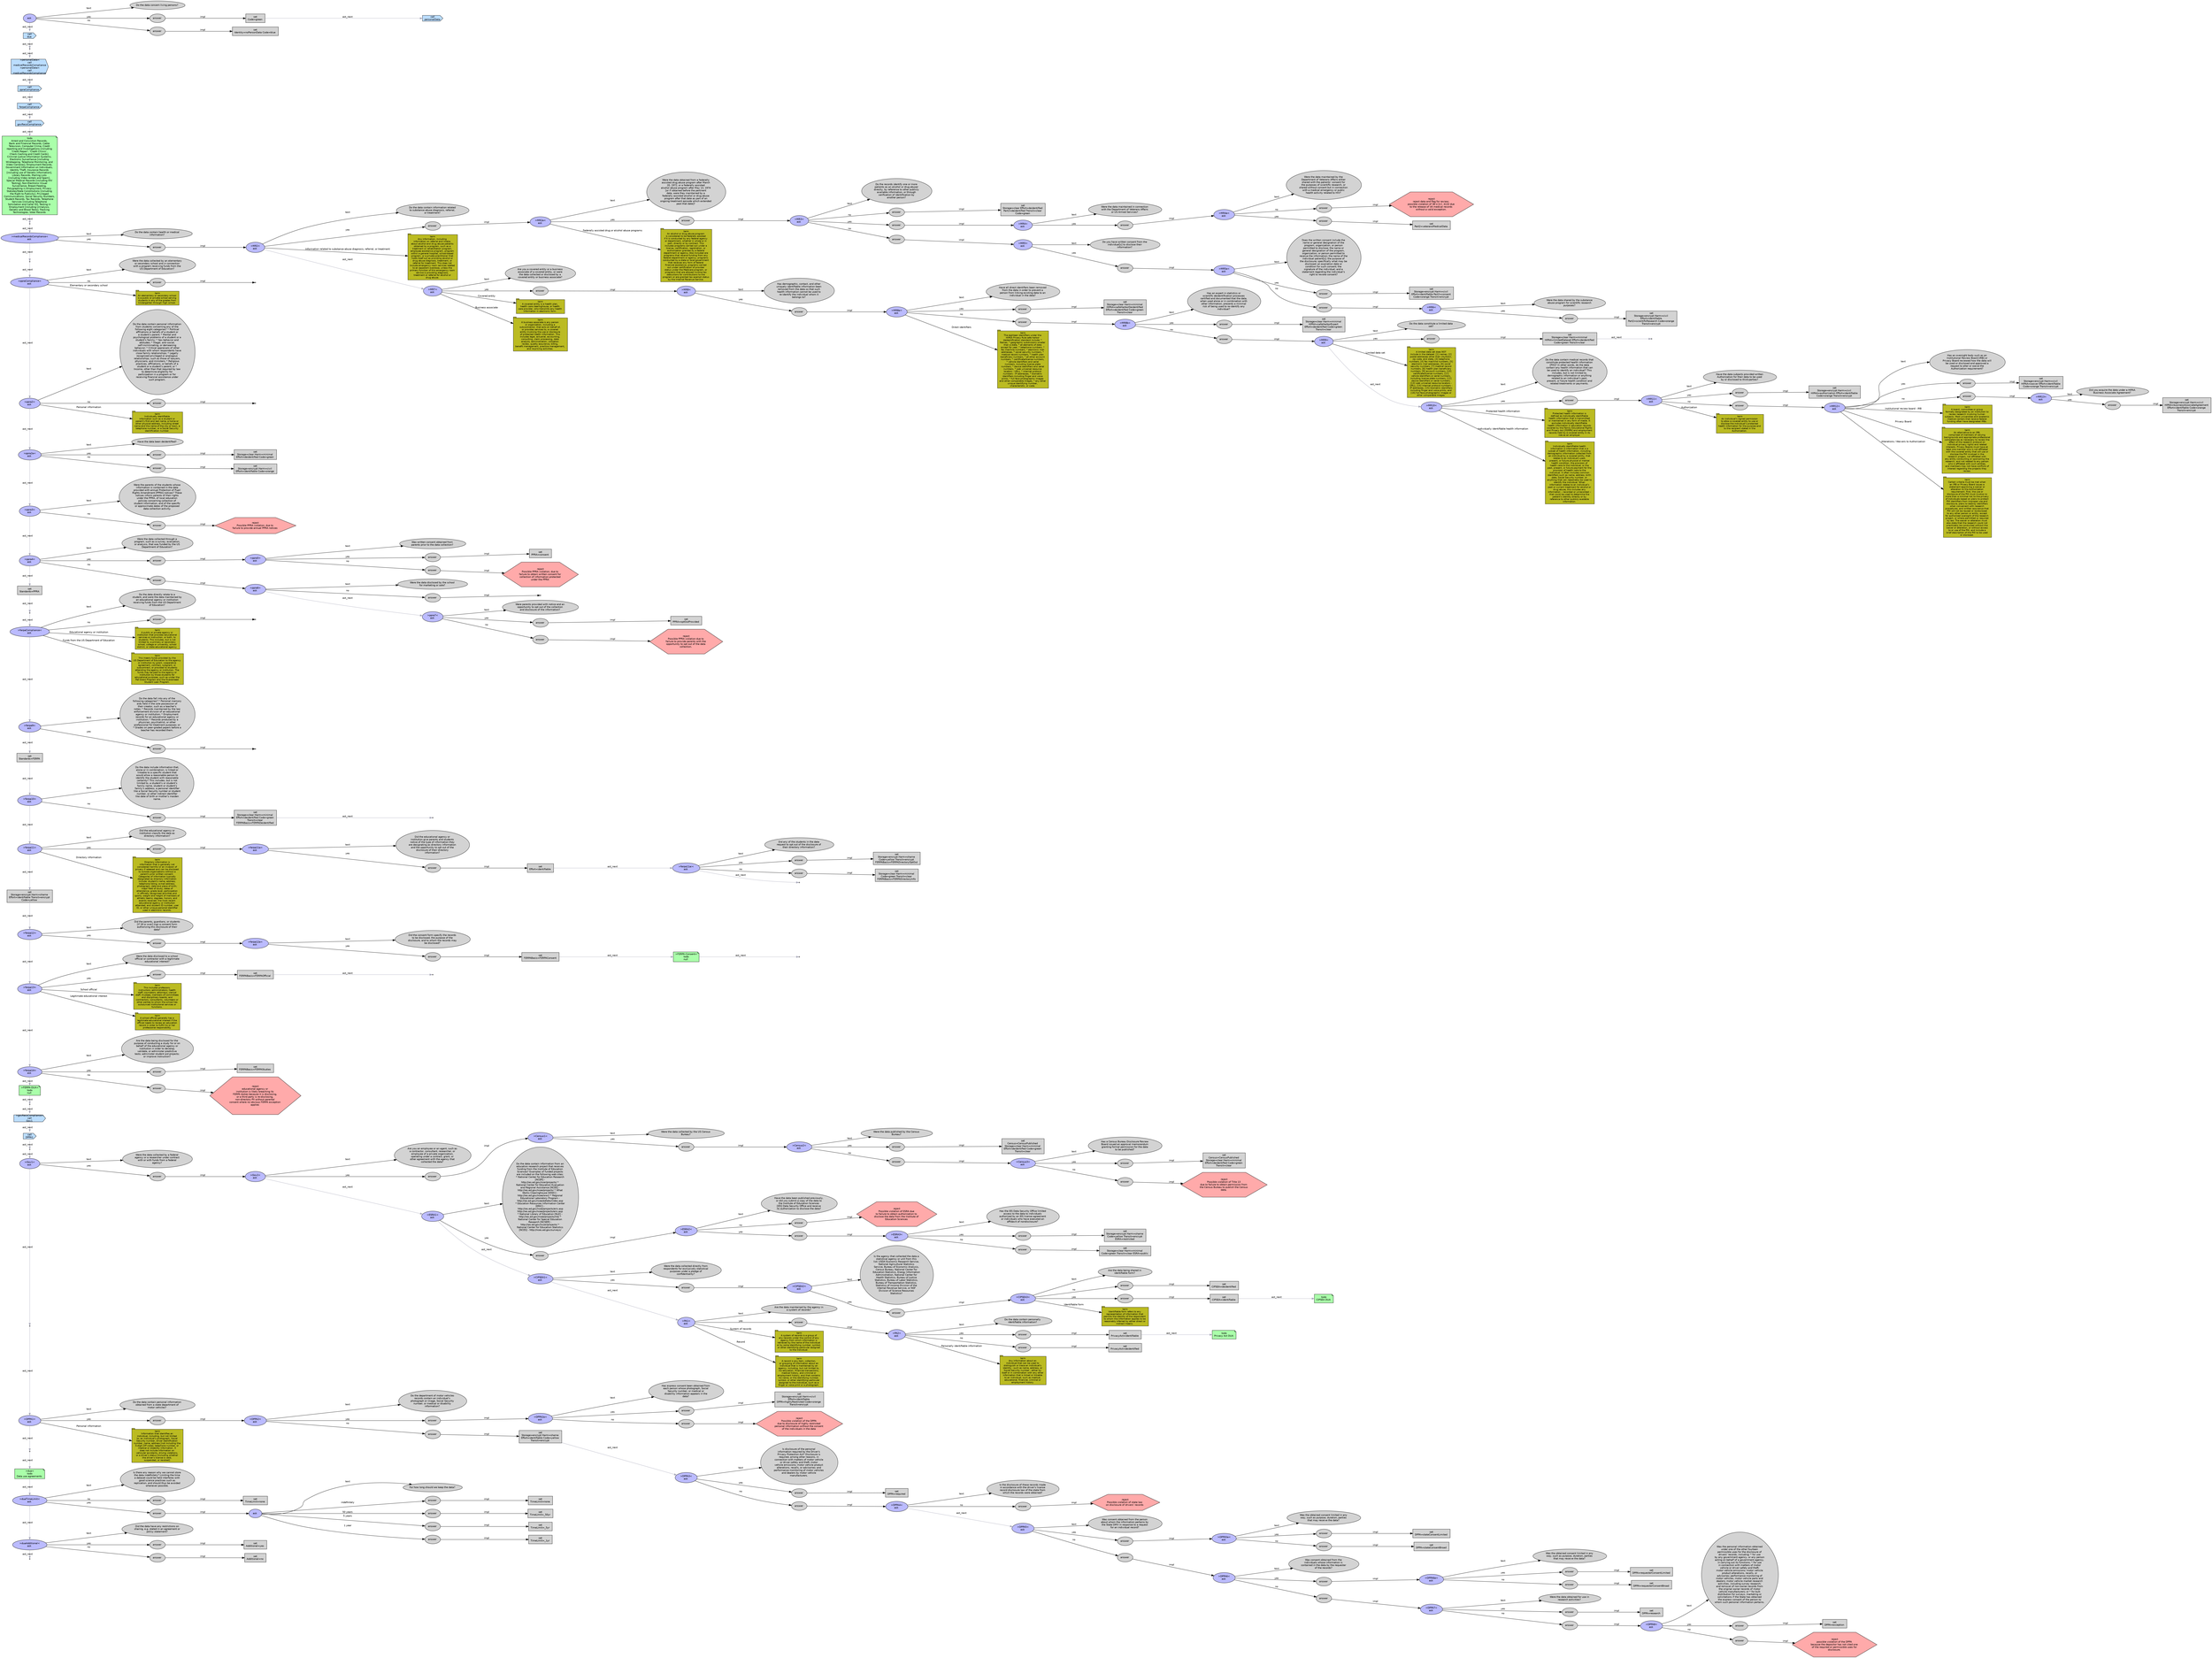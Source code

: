 digraph ParsedChart {
edge [fontname="Helvetica" fontsize="10"]
node [fillcolor="lightgray" style="filled" fontname="Helvetica" fontsize="10"]
rankdir=LR
_DLR_1[ fillcolor="#BBBBFF" label="ask " ]
_DLR_2[ label="Do the data concern living persons? " ]
_DLR_3[ label="answer " ]
_DLR_4[ shape="box" label="set\nCode=green " ]
_DLR_5[ fillcolor="#BBDDFF" shape="cds" label="call\npersonalData " ]
_DLR_6[ label="answer " ]
_DLR_7[ shape="box" label="set\nIdentity=noPersonData Code=blue " ]
_DLR_8[ fillcolor="#BBDDFF" shape="cds" label="call\ndua " ]
_DLR_9[ shape="point" label="end " ]
personalData[ fillcolor="#BBDDFF" shape="cds" label=">personalData<\ncall\nmedicalRecordsCompliance\n>personalData<\ncall\nmedicalRecordsCompliance " ]
_DLR_10[ fillcolor="#BBDDFF" shape="cds" label="call\nppraCompliance " ]
_DLR_11[ fillcolor="#BBDDFF" shape="cds" label="call\nferpaCompliance " ]
_DLR_12[ fillcolor="#BBDDFF" shape="cds" label="call\ngovRecsCompliance " ]
_DLR_13[ fillcolor="#AAFFAA" shape="note" label="todo\nArrest and Conviction Records, \nBank and Financial Records, Cable \nTelevision, Computer Crime, Credit \nreporting and Investigations [including \n'Credit Repair', 'Credit Clinics', \nCheck-Cashing and Credit Cards], \nCriminal Justice Information Systems, \nElectronic Surveillance [including \nWiretapping, Telephone Monitoring, and \nVideo Cameras], Employment Records, \nGovernment Information on Individuals, \nIdentity Theft, Insurance Records \n[including use of Genetic Information], \nLibrary Records, Mailing Lists \n[including Video rentals and Spam], \nSpecial Medical Records [including HIV \nTesting], Non-Electronic Visual \nSurveillance. Breast-Feeding, \nPolygraphing in Employment, Privacy \nStatutes/State Constitutions [including \nthe Right to Publicity], Privileged \nCommunications, Social Security Numbers, \nStudent Records, Tax Records, Telephone \nServices [including Telephone \nSolicitation and Caller ID], Testing in \nEmployment [including Urinalysis, \nGenetic and Blood Tests], Tracking \nTechnologies, Voter Records " ]
_DLR_14[ shape="point" label="end " ]
medicalRecordsCompliance[ fillcolor="#BBBBFF" label=">medicalRecordsCompliance<\nask " ]
_DLR_15[ label="Do the data contain health or medical \ninformation? " ]
_DLR_16[ label="answer " ]
MR2[ fillcolor="#BBBBFF" label=">MR2<\nask " ]
_DLR_17[ label="Do the data contain information related \nto substance abuse diagnosis, referral, \nor treatment? " ]
_DLR_18[ label="answer " ]
MR2a[ fillcolor="#BBBBFF" label=">MR2a<\nask " ]
_DLR_19[ label="Were the data obtained from a federally \nassisted drug abuse program after March \n20, 1972, or a federally assisted \nalcohol abuse program after May 13, 1974 \n[or if obtained before the pertinent \ndate, were they maintained by a \nfederally assisted alcohol or drug abuse \nprogram after that date as part of an \nongoing treatment episode which extended \npast that date]? " ]
_DLR_20[ label="answer " ]
MR3[ fillcolor="#BBBBFF" label=">MR3<\nask " ]
_DLR_21[ label="Do the records identify one or more \npatients as an alcohol or drug abuser \ndirectly, by reference to other publicly \navailable information, or through \nverification of identification by \nanother person? " ]
_DLR_22[ label="answer " ]
_DLR_23[ shape="box" label="set\nStorage=clear Effort=deidentified \nPart2=deidentified Transit=clear \nCode=green " ]
_DLR_24[ label="answer " ]
MR4[ fillcolor="#BBBBFF" label=">MR4<\nask " ]
_DLR_25[ label="Were the data maintained in connection \nwith the Department of Veterans Affairs \nor US Armed Services? " ]
_DLR_26[ label="answer " ]
MR4a[ fillcolor="#BBBBFF" label=">MR4a<\nask " ]
_DLR_27[ label="Were the data maintained by the \nDepartment of Veterans Affairs either \nshared with the patients’ consent for \nthe purposes of scientific research, or \nshared without consent but in connection \nwith a medical emergency or public \nhealth activity related to HIV? " ]
_DLR_28[ label="answer " ]
_DLR_29[ fillcolor="#FFAAAA" shape="hexagon" label="reject\nreject data and flag for review; \npossible violation of 38 U.S.C. 4132 due \nto the release of VA medical records \nwithout a valid exception. " ]
_DLR_30[ label="answer " ]
_DLR_31[ shape="box" label="set\nPart2=veteransMedicalData " ]
_DLR_32[ label="answer " ]
MR5[ fillcolor="#BBBBFF" label=">MR5<\nask " ]
_DLR_33[ label="Do you have written consent from the \nindividual[s] to disclose their \ninformation? " ]
_DLR_34[ label="answer " ]
MR5a[ fillcolor="#BBBBFF" label=">MR5a<\nask " ]
_DLR_35[ label="Does the written consent include the \nname or general designation of the \nprogram, organization, or person \npermitted to disclose; the name or \ngeneral designation of the program, \norganization, or person permitted to \nreceive the information; the name of the \nindividual patient[s]; the purpose of \nthe disclosure; specifically what may be \ndisclosed; an expiration date or \ncondition for such consent; the \nsignature of the individual; and a \nstatement regarding the individual’s \nright to revoke consent? " ]
_DLR_36[ label="answer " ]
_DLR_37[ shape="box" label="set\nStorage=encrypt Harm=civil \nEffort=identifiable Part2=consent \nCode=orange Transit=encrypt " ]
_DLR_38[ label="answer " ]
MR6[ fillcolor="#BBBBFF" label=">MR6<\nask " ]
_DLR_39[ label="Were the data shared by the substance \nabuse program for scientific research \npurposes? " ]
_DLR_40[ label="answer " ]
_DLR_41[ shape="box" label="set\nStorage=encrypt Harm=civil \nEffort=identifiable \nPart2=scientificResearch Code=orange \nTransit=encrypt " ]
_DLR_42[ fillcolor="#BBBB22" shape="tab" fontsize="9" label="term\nAn alcohol or drug abuse program \nis considered to be federally assisted \nif it is conducted by any federal agency \nor department, whether in whole or in \npart, directly or by contract. This \nincludes programs carried out under a \nlicense, certification, registration, or \nauthorization granted by a federal \ndepartment or agency. Also included are \nprograms that receive funding from any \nfederal department or agency, programs \nconducted by a state or local government \nthat receives any form of federal \nfinancial assistance, programs carried \nout under certification of provider \nstatus under the Medicare program, or \nprograms that are allowed income tax \ndeductions for contributions to the \nprogram or are granted tax exempt status \nby the Internal Revenue Service. " ]
_DLR_43[ fillcolor="#BBBB22" shape="tab" fontsize="9" label="term\nAny information, including \ninformation on referral and intake, \nabout alcohol and drug abuse patients \nobtained by a program, such as a \ntreatment or rehabilitation program, \nemployee assistance program, program \nwithin a general hospital, school-based \nprogram, or a private practitioner that \nholds itself out as providing alcohol or \ndrug abuse diagnosis, treatment, or \nreferral for treatment. This does not \ninclude emergency room services related \nto an apparent overdose, unless the \nprimary function of this emergency room \nservice is providing diagnosis, \ntreatment or referral for alcohol or \ndrug abuse. " ]
MR7[ fillcolor="#BBBBFF" label=">MR7<\nask " ]
_DLR_44[ label="Are you a covered entity or a business \nassociate of a covered entity, or were \nthe data collected or disclosed by a \ncovered entity or business associate? " ]
_DLR_45[ label="answer " ]
MR8[ fillcolor="#BBBBFF" label=">MR8<\nask " ]
_DLR_46[ label="Has demographic, contact, and other \nuniquely identifiable information been \nremoved from the data so that such \nhealth information cannot be used to \nre-identify the individual whom it \nbelongs to? " ]
_DLR_47[ label="answer " ]
MR8a[ fillcolor="#BBBBFF" label=">MR8a<\nask " ]
_DLR_48[ label="Have all direct identifiers been removed \nfrom the data in order to prevent a \nperson from linking existing data to an \nindividual in the data? " ]
_DLR_49[ label="answer " ]
_DLR_50[ shape="box" label="set\nStorage=clear Harm=minimal \nHIPAA=safeHarborDeidentified \nEffort=deidentified Code=green \nTransit=clear " ]
_DLR_51[ label="answer " ]
MR8b[ fillcolor="#BBBBFF" label=">MR8b<\nask " ]
_DLR_52[ label="Has an expert in statistics or \nscientific deidentification processes \ncertified and documented that the data, \nwhen used alone or in combination with \nother information, presents a minimal \nrisk of being used to re-identify any \nindividual? " ]
_DLR_53[ label="answer " ]
_DLR_54[ shape="box" label="set\nStorage=clear Harm=minimal \nHIPAA=safeHarborExpert \nEffort=deidentified Code=green \nTransit=clear " ]
_DLR_55[ label="answer " ]
MR9[ fillcolor="#BBBBFF" label=">MR9<\nask " ]
_DLR_56[ label="Do the data constitute a limited data \nset? " ]
_DLR_57[ label="answer " ]
_DLR_58[ shape="box" label="set\nStorage=clear Harm=minimal \nHIPAA=limitedDataset Effort=deidentified \nCode=green Transit=clear " ]
_DLR_59[ shape="point" label="end " ]
_DLR_60[ fillcolor="#BBBB22" shape="tab" fontsize="9" label="term\nA limited data set does NOT \ninclude in the dataset: [1] names, [2] \npostal addresses other than city/town, \nzip code, and state, [3] telephone \nnumbers, [4] fax machine numbers, [5] \nelectronic mail addresses, [6] social \nsecurity numbers, [7] medical record \nnumbers, [8] health plan beneficiary \nnumbers, [9] account numbers, [10] \ncertificate/license numbers, [11] \nvehicle identifiers or serial numbers, \nincluding license plate numbers, [12] \ndevice identifiers or serial numbers, \n[13] web universal resource locators - \nURLs, [14] internet protocol numbers - \nIP addresses, [15] biometric identifiers \nincluding finger and voice prints, and \n[16] full face photographic images or \nother comparable images. " ]
MR10[ fillcolor="#BBBBFF" label=">MR10<\nask " ]
_DLR_61[ label="Do the data contain medical records that \nconstitute protected health information \n[PHI]? In other words, do the data \ncontain any health information that can \nbe used to identify an individual? This \nincludes, but is not limited to, \ndemographic information or anything \nrelated to an individual’s past, \npresent, or future health condition and \nrelated treatments or payments. " ]
_DLR_62[ label="answer " ]
MR11[ fillcolor="#BBBBFF" label=">MR11<\nask " ]
_DLR_63[ label="Have the data subjects provided written \nAuthorization for their data to be used \nby or disclosed to third-parties? " ]
_DLR_64[ label="answer " ]
_DLR_65[ shape="box" label="set\nStorage=encrypt Harm=civil \nHIPAA=authorization Effort=identifiable \nCode=orange Transit=encrypt " ]
_DLR_66[ label="answer " ]
MR12[ fillcolor="#BBBBFF" label=">MR12<\nask " ]
_DLR_67[ label="Has an oversight body such as an \nInstitutional Review Board [IRB] or \nPrivacy Board reviewed how the data will \nbe used or disclosed and approved a \nrequest to alter or waive the \nAuthorization requirement? " ]
_DLR_68[ label="answer " ]
_DLR_69[ shape="box" label="set\nStorage=encrypt Harm=civil \nHIPAA=waiver Effort=identifiable \nCode=orange Transit=encrypt " ]
_DLR_70[ label="answer " ]
MR13[ fillcolor="#BBBBFF" label=">MR13<\nask " ]
_DLR_71[ label="Did you acquire the data under a HIPAA \nBusiness Associate Agreement? " ]
_DLR_72[ label="answer " ]
_DLR_73[ shape="box" label="set\nStorage=encrypt Harm=civil \nHIPAA=businessAssociateAgreement \nEffort=identifiable Code=orange \nTransit=encrypt " ]
_DLR_74[ fillcolor="#BBBB22" shape="tab" fontsize="9" label="term\nA board, committee or group \nformally designated by an institution to \nreview research involving human \nsubjects. Most universities and academic \nmedical centers that receive federal \nfunding often have designated IRBs. " ]
_DLR_75[ fillcolor="#BBBB22" shape="tab" fontsize="9" label="term\nAn alternative to an IRB, \ncomprised of members of varying \nbackgrounds and appropriate professional \ncompetencies as necessary to review the \neffect of the research protocol on \nindividual privacy rights and related \ninterests. Privacy Boards must have at \nleast one member who is not affiliated \nwith the covered entity that will use or \ndisclose the PHI involved in the \nresearch project, not affiliated with \nany entity conducting or sponsoring the \nresearch, and not related to any person \nwho is affiliated with such entities, \nand members may not have conflicts of \ninterest regarding the projects they \nreview. " ]
_DLR_76[ fillcolor="#BBBB22" shape="tab" fontsize="9" label="term\nCertain criteria must be met when \nan IRB or Privacy Board issues a \nstatement approving a waiver or \nalteration to the Authorization \nrequirement. First, the use or \ndisclosure of the PHI must involve no \nmore than a minimal risk to the privacy \nof individuals based on plans to protect \nPHI identifiers from improper use and \ndisclosure, plans to destroy identifiers \nwhen convenient with research \nprocedures, and written assurance that \nPHI will not be reused or re-disclosed \nto any other person or entity, except \nfor authorized oversight of the research \nproject, or where permitted or required \nby law. The waiver or alteration must \nalso state that the research could not \npracticably be conducted without the \nwaiver or alteration, or without access \nto or use of the PHI, and include a \nbrief description of the PHI to be used \nor disclosed. " ]
_DLR_77[ fillcolor="#BBBB22" shape="tab" fontsize="9" label="term\nAn individual’s signed permission \nto allow a covered entity to use or \ndisclose the individual’s protected \nhealth information for the purpose and \nto the recipient stated in the \nAuthorization. " ]
_DLR_78[ fillcolor="#BBBB22" shape="tab" fontsize="9" label="term\nProtected health information is \ndefined as individually identifiable \nhealth information that is transmitted \nor maintained in any form of media. It \nexcludes individually identifiable \nhealth information in education records \ncovered by the Family Educational Rights \nand Privacy Act [FERPA] and employment \nrecords held by a covered entity in its \nrole as an employer. " ]
_DLR_79[ fillcolor="#BBBB22" shape="tab" fontsize="9" label="term\nIndividually identifiable health \ninformation is information that is a \nsubset of health information, including \ndemographic information collected from \nan individual by a covered entity, that \nrelates to an individual’s past, \npresent, or future physical or mental \nhealth condition, the provision of \nhealth care to the individual, or the \npast, present, or future payment for the \nprovision of health care to the \nindividual. It often includes common \nidentifiers such as name, address, birth \ndate, Social Security number, or \nanything that can reasonably be used to \nidentify the individual. When \ninformation relates to an individual’s \npast or current treatment for alcohol or \ndrug abuse, this includes any \ninformation – recorded or unrecorded – \nthat could be used to determine the \npatient’s identity directly or by \nreference to other publicly available \ninformation. " ]
_DLR_80[ fillcolor="#BBBB22" shape="tab" fontsize="9" label="term\nThe eighteen identifiers under the \nHIPAA Privacy Rule safe harbor \ndeidentification standard include: * \nNames, * geographic subdivisions smaller \nthan a state, * all elements of date \nexcept for year, * telephone numbers, * \nfax machine numbers, * electronic mail \naddresses, * social security numbers, * \nmedical record numbers, * health plan \nbeneficiary numbers, * all other account \nnumbers, * certificate/license numbers, \n* vehicle identifiers and serial \nnumbers, including license plate \nnumbers, * device identifiers and serial \nnumbers, * web universal resource \nlocators - URLs, * internet protocol \nnumbers - IP addresses, * biometric \nidentifiers including finger and voice \nprints, * full face photographic images \nand other comparable images, * any other \nunique identifying number, \ncharacteristic, or code. " ]
_DLR_81[ fillcolor="#BBBB22" shape="tab" fontsize="9" label="term\nA covered entity is a health plan, \nhealth care clearinghouse, or health \ncare provider, who transmits any health \ninformation in electronic form. " ]
_DLR_82[ fillcolor="#BBBB22" shape="tab" fontsize="9" label="term\nA business associate is any person \nor organization, including a \nsubcontractor, that acts on behalf of, \nor provides services to, a covered \nentity involving the use or disclosure \nof protected health information. This \nincludes legal, actuarial, accounting, \nconsulting, claim processing, data \nanalysis, administration, utilization \nreview, quality assurance, billing, \nbenefit management, practice management, \nand re-pricing activities. " ]
_DLR_83[ shape="point" label="end " ]
ppraCompliance[ fillcolor="#BBBBFF" label=">ppraCompliance<\nask " ]
_DLR_84[ label="Were the data collected by an elementary \nor secondary school and in connection \nwith a program receiving funds from the \nUS Department of Education? " ]
_DLR_85[ label="answer " ]
_DLR_86[ shape="point" label="end " ]
_DLR_87[ fillcolor="#BBBB22" shape="tab" fontsize="9" label="term\nAn elementary or secondary school \nis a public or private school serving \nstudents in any of the grades from \nkindergarten through high school. " ]
ppra2[ fillcolor="#BBBBFF" label=">ppra2<\nask " ]
_DLR_88[ label="Do the data contain personal information \nfrom students concerning any of the \nfollowing eight categories? * Political \naffiliations or beliefs of a student or \na student’s parent; * Mental and \npsychological problems of a student or a \nstudent’s family; * Sex behavior and \nattitudes; * Illegal, anti-social, \nself-incriminating, or demeaning \nbehavior; * Critical appraisals of other \nindividuals with whom respondents have \nclose family relationships; * Legally \nrecognized privileged or analogous \nrelationships, such as those of lawyers, \nphysicians, and ministers; * Religious \npractices, affiliations, or beliefs of a \nstudent or a student’s parent; or * \nIncome, other than that required by law \nto determine eligibility for \nparticipation in a program or for \nreceiving financial assistance under \nsuch program. " ]
_DLR_89[ label="answer " ]
_DLR_90[ shape="point" label="end " ]
_DLR_91[ fillcolor="#BBBB22" shape="tab" fontsize="9" label="term\nIndividually identifiable \ninformation such as a student or \nparent’s first and last name, a home or \nother physical address, including street \nname and the name of the city or town, a \ntelephone number, or a Social Security \nidentification number. " ]
ppra2a[ fillcolor="#BBBBFF" label=">ppra2a<\nask " ]
_DLR_92[ label="Have the data been deidentified? " ]
_DLR_93[ label="answer " ]
_DLR_94[ shape="box" label="set\nStorage=clear Harm=minimal \nEffort=deidentified Code=green " ]
_DLR_95[ label="answer " ]
_DLR_96[ shape="box" label="set\nStorage=encrypt Harm=civil \nEffort=identifiable Code=orange " ]
ppra3[ fillcolor="#BBBBFF" label=">ppra3<\nask " ]
_DLR_97[ label="Were the parents of the students whose \ninformation is contained in the data \nprovided with annual Protection of Pupil \nRights Amendment [PPRA] notices? These \nnotices inform parents of their rights \nunder the PPRA, of local education \npolicies concerning collection of \nstudent information, and of the specific \nor approximate dates of the proposed \ndata collection activity. " ]
_DLR_98[ label="answer " ]
_DLR_99[ fillcolor="#FFAAAA" shape="hexagon" label="reject\nPossible PPRA violation, due to \nfailure to provide annual PPRA notices " ]
ppra4[ fillcolor="#BBBBFF" label=">ppra4<\nask " ]
_DLR_100[ label="Were the data collected through a \nprogram, such as a survey, evaluation, \nor analysis, that was funded by the US \nDepartment of Education? " ]
_DLR_101[ label="answer " ]
ppra5[ fillcolor="#BBBBFF" label=">ppra5<\nask " ]
_DLR_102[ label="Was written consent obtained from \nparents prior to the data collection? " ]
_DLR_103[ label="answer " ]
_DLR_104[ shape="box" label="set\nPPRA=consent " ]
_DLR_105[ label="answer " ]
_DLR_106[ fillcolor="#FFAAAA" shape="hexagon" label="reject\nPossible PPRA violation, due to \nfailure to obtain written consent for \ncollection of information protected \nunder the PPRA " ]
_DLR_107[ label="answer " ]
ppra6[ fillcolor="#BBBBFF" label=">ppra6<\nask " ]
_DLR_108[ label="Were the data disclosed by the school \nfor marketing or sale? " ]
_DLR_109[ label="answer " ]
_DLR_110[ shape="point" label="end " ]
ppra7[ fillcolor="#BBBBFF" label=">ppra7<\nask " ]
_DLR_111[ label="Were parents provided with notice and an \nopportunity to opt out of the collection \nand disclosure of the information? " ]
_DLR_112[ label="answer " ]
_DLR_113[ shape="box" label="set\nPPRA=optOutProvided " ]
_DLR_114[ label="answer " ]
_DLR_115[ fillcolor="#FFAAAA" shape="hexagon" label="reject\nPossible PPRA violation due to \nfailure to provide parents with the \nopportunity to opt out of the data \ncollection. " ]
_DLR_116[ shape="box" label="set\nStandards=PPRA " ]
_DLR_117[ shape="point" label="end " ]
ferpaCompliance[ fillcolor="#BBBBFF" label=">ferpaCompliance<\nask " ]
_DLR_118[ label="Do the data directly relate to a \nstudent, and were the data maintained by \nan educational agency or institution \nreceiving funds from the US Department \nof Education? " ]
_DLR_119[ label="answer " ]
_DLR_120[ shape="point" label="end " ]
_DLR_121[ fillcolor="#BBBB22" shape="tab" fontsize="9" label="term\nA public or private agency or \ninstitution that provides educational \nservices or instruction, or both, to \nstudents. This includes, but is not \nlimited to, a primary or secondary \nschool, college or university, school \ndistrict, or state educational agency. " ]
_DLR_122[ fillcolor="#BBBB22" shape="tab" fontsize="9" label="term\nThis means funds provided by the \nUS Department of Education to the agency \nor institution by grant, cooperative \nagreement, contract, subgrant, or \nsubcontract; or provided to students \nattending the agency or institution. The \nfunds may be paid to the agency or \ninstitution by those students for \neducational purposes, such as under the \nPell Grant Program and the Guaranteed \nStudent Loan Program. " ]
ferpa9[ fillcolor="#BBBBFF" label=">ferpa9<\nask " ]
_DLR_123[ label="Do the data fall into any of the \nfollowing categories? * Personal memory \naids held in the sole possession of \ntheir creator, such as a teacher's \nnotes; * Records maintained by the law \nenforcement division of an educational \nagency or institution; * Employment \nrecords for an educational agency or \ninstitution; * Records produced by a \nphysician, psychiatrist, or other \nprofessional for treatment purposes; or \n* Grades on peer-graded papers before a \nteacher has recorded them. " ]
_DLR_124[ label="answer " ]
_DLR_125[ shape="point" label="end " ]
_DLR_126[ shape="box" label="set\nStandards=FERPA " ]
ferpa10[ fillcolor="#BBBBFF" label=">ferpa10<\nask " ]
_DLR_127[ label="Do the data include information that, \nalone or in combination, is linked or \nlinkable to a specific student that \nwould allow a reasonable person to \nidentify the student with reasonable \ncertainty? This includes, but is not \nlimited to, a student’s or student’s \nfamily name, student or student’s \nfamily’s address, a personal identifier \nlike a Social Security number or student \nnumber, or other indirect identifier \nlike date of birth or mother’s maiden \nname. " ]
_DLR_128[ label="answer " ]
_DLR_129[ shape="box" label="set\nStorage=clear Harm=minimal \nEffort=deidentified Code=green \nTransit=clear \nFERPABasis=FERPADeidentified " ]
_DLR_130[ shape="point" label="end " ]
ferpa11[ fillcolor="#BBBBFF" label=">ferpa11<\nask " ]
_DLR_131[ label="Did the educational agency or \ninstitution classify the data as \ndirectory information? " ]
_DLR_132[ label="answer " ]
ferpa11a[ fillcolor="#BBBBFF" label=">ferpa11a<\nask " ]
_DLR_133[ label="Did the educational agency or \ninstitution give parents and students \nnotice of the type of information they \nare designating as directory information \nand the opportunity to opt out of the \ndisclosure of their directory \ninformation? " ]
_DLR_134[ label="answer " ]
_DLR_135[ shape="box" label="set\nEffort=identifiable " ]
ferpa11ai[ fillcolor="#BBBBFF" label=">ferpa11ai<\nask " ]
_DLR_136[ label="Did any of the students in the data \nrequest to opt out of the disclosure of \ntheir directory information? " ]
_DLR_137[ label="answer " ]
_DLR_138[ shape="box" label="set\nStorage=encrypt Harm=shame \nCode=yellow Transit=encrypt \nFERPABasis=FERPADirectoryOptOut " ]
_DLR_139[ label="answer " ]
_DLR_140[ shape="box" label="set\nStorage=clear Harm=minimal \nCode=green Transit=clear \nFERPABasis=FERPADirectoryInfo " ]
_DLR_141[ shape="point" label="end " ]
_DLR_142[ fillcolor="#BBBB22" shape="tab" fontsize="9" label="term\nDirectory information is \ninformation that is generally not \nconsidered harmful or an invasion of \nprivacy if released and can be disclosed \nto outside organizations without a \nparent's prior written consent. \nCategories of information typically \ndesignated as directory information \ninclude: student's name; address; \ntelephone listing; e-mail address; \nphotograph; date and place of birth; \nmajor field of study; dates of \nattendance; grade level; participation \nin officially recognized activities and \nsports; weight and height of members of \nathletic teams; degrees, honors, and \nawards received; the most recent \neducational agency or institution \nattended; and student ID number, user \nID, or other unique personal identifier \nused in electronic records. " ]
_DLR_143[ shape="box" label="set\nStorage=encrypt Harm=shame \nEffort=identifiable Transit=encrypt \nCode=yellow " ]
ferpa12[ fillcolor="#BBBBFF" label=">ferpa12<\nask " ]
_DLR_144[ label="Did the parents, guardians, or students \n[if 18 or over] sign a consent form \nauthorizing this disclosure of their \ndata? " ]
_DLR_145[ label="answer " ]
ferpa12a[ fillcolor="#BBBBFF" label=">ferpa12a<\nask " ]
_DLR_146[ label="Did the consent form specify the records \nto be disclosed, the purpose of the \ndisclosure, and to whom the records may \nbe disclosed? " ]
_DLR_147[ label="answer " ]
_DLR_148[ shape="box" label="set\nFERPABasis=FERPAConsent " ]
FERPA_Consent[ fillcolor="#AAFFAA" shape="note" label=">FERPA-Consent<\ntodo\nnull " ]
_DLR_149[ shape="point" label="end " ]
ferpa13[ fillcolor="#BBBBFF" label=">ferpa13<\nask " ]
_DLR_150[ label="Were the data disclosed to a school \nofficial or contractor with a legitimate \neducational interest? " ]
_DLR_151[ label="answer " ]
_DLR_152[ shape="box" label="set\nFERPABasis=FERPAOfficial " ]
_DLR_153[ shape="point" label="end " ]
_DLR_154[ fillcolor="#BBBB22" shape="tab" fontsize="9" label="term\nThis includes professors; \ninstructors; administrators; health \nstaff; counselors; attorneys; clerical \nstaff; trustees; members of committees \nand disciplinary boards; and \ncontractors, consultants, volunteers or \nother parties to whom the school has \noutsourced institutional services or \nfunctions. " ]
_DLR_155[ fillcolor="#BBBB22" shape="tab" fontsize="9" label="term\nA school official generally has a \nlegitimate educational interest if the \nofficial needs to review an education \nrecord in order to fulfill his or her \nprofessional responsibility. " ]
ferpa14[ fillcolor="#BBBBFF" label=">ferpa14<\nask " ]
_DLR_156[ label="Are the data being disclosed for the \npurpose of conducting a study for or on \nbehalf of the educational agency or \ninstitution in order to develop, \nvalidate, or administer predictive \ntests; administer student aid projects; \nor improve instruction? " ]
_DLR_157[ label="answer " ]
_DLR_158[ shape="box" label="set\nFERPABasis=FERPAStudies " ]
_DLR_159[ label="answer " ]
_DLR_160[ fillcolor="#FFAAAA" shape="hexagon" label="reject\neducational agency or \ninstitution is likely breaching its \nFERPA duties because it is disclosing, \nor a third party is re-disclosing, \nnon-directory PII without parental \nconsent where no obvious FERPA exception \napplies " ]
FERPA_DUA[ fillcolor="#AAFFAA" shape="note" label=">FERPA-DUA<\ntodo\nnull " ]
_DLR_161[ shape="point" label="end " ]
govRecsCompliance[ fillcolor="#BBDDFF" shape="cds" label=">govRecsCompliance<\ncall\nGov1 " ]
_DLR_162[ fillcolor="#BBDDFF" shape="cds" label="call\nDPPA1 " ]
_DLR_163[ shape="point" label="end " ]
Gov1[ fillcolor="#BBBBFF" label=">Gov1<\nask " ]
_DLR_164[ label="Were the data collected by a federal \nagency or a researcher under contract \nwith or with funds from a federal \nagency? " ]
_DLR_165[ label="answer " ]
Gov2[ fillcolor="#BBBBFF" label=">Gov2<\nask " ]
_DLR_166[ label="Are you an employee or an agent, such as \na contractor, consultant, researcher, or \nemployee of a private organization, \noperating under a contract, grant, or \nother agreement with the agency that \ncollected the data? " ]
_DLR_167[ label="answer " ]
Census1[ fillcolor="#BBBBFF" label=">Census1<\nask " ]
_DLR_168[ label="Were the data collected by the US Census \nBureau? " ]
_DLR_169[ label="answer " ]
Census2[ fillcolor="#BBBBFF" label=">Census2<\nask " ]
_DLR_170[ label="Were the data published by the Census \nBureau? " ]
_DLR_171[ label="answer " ]
_DLR_172[ shape="box" label="set\nCensus=CensusPublished \nStorage=clear Harm=minimal \nEffort=deidentified Code=green \nTransit=clear " ]
_DLR_173[ label="answer " ]
Census3[ fillcolor="#BBBBFF" label=">Census3<\nask " ]
_DLR_174[ label="Has a Census Bureau Disclosure Review \nBoard issued an approval memorandum \ngranting formal permission for the data \nto be published? " ]
_DLR_175[ label="answer " ]
_DLR_176[ shape="box" label="set\nCensus=CensusPublished \nStorage=clear Harm=minimal \nEffort=deidentified Code=green \nTransit=clear " ]
_DLR_177[ label="answer " ]
_DLR_178[ fillcolor="#FFAAAA" shape="hexagon" label="reject\nPossible violation of Title 13 \ndue to failure to obtain permission from \nthe Census Bureau to publish the Census \ndata. " ]
ESRA1[ fillcolor="#BBBBFF" label=">ESRA1<\nask " ]
_DLR_179[ label="Do the data contain information from an \neducation research project that receives \nfunding from the Institute of Education \nSciences? Examples of funded projects \nare included on the following web sites: \n* National Center for Education Research \n[NCER] - \nhttp://ies.ed.gov/ncer/projects/ * \nNational Center for Education Evaluation \nand Regional Assistance [NCEE] - \nhttp://ies.ed.gov/ncee/projects/ * What \nWorks Clearinghouse [WWC] - \nhttp://ies.ed.gov/ncee/wwc/ * Regional \nEducational Laboratory Program - \nhttp://ies.ed.gov/ncee/edlabs/index.asp \n* Education Resources Information Center \n[ERIC] - \nhttp://ies.ed.gov/ncee/projects/eric.asp\nhttp://ies.ed.gov/ncee/projects/eric.asp \n* National Library of Education [NLE] - \nhttp://ies.ed.gov/ncee/projects/nle/ * \nNational Center for Special Education \nResearch [NCSER] - \nhttp://ies.ed.gov/ncser/projects/ * \nNational Center for Education Statistics \n[NCES] - http://nces.ed.gov/surveys/ " ]
_DLR_180[ label="answer " ]
ESRA2[ fillcolor="#BBBBFF" label=">ESRA2<\nask " ]
_DLR_181[ label="Have the data been published previously, \nor did you submit a copy of the data to \nthe Institute of Education Sciences \n[IES] Data Security Office and receive \nits authorization to disclose the data? " ]
_DLR_182[ label="answer " ]
_DLR_183[ fillcolor="#FFAAAA" shape="hexagon" label="reject\nPossible violation of ESRA due \nto failure to obtain authorization to \ndisclose the data from the Institute of \nEducation Sciences " ]
_DLR_184[ label="answer " ]
ESRA3[ fillcolor="#BBBBFF" label=">ESRA3<\nask " ]
_DLR_185[ label="Has the IES Data Security Office limited \naccess to the data to individuals \nauthorized by an IES license agreement \nor individuals who have executed an \naffidavit of nondisclosure? " ]
_DLR_186[ label="answer " ]
_DLR_187[ shape="box" label="set\nStorage=encrypt Harm=shame \nCode=yellow Transit=encrypt \nESRA=restricted " ]
_DLR_188[ label="answer " ]
_DLR_189[ shape="box" label="set\nStorage=clear Harm=minimal \nCode=green Transit=clear ESRA=public " ]
CIPSEA1[ fillcolor="#BBBBFF" label=">CIPSEA1<\nask " ]
_DLR_190[ label="Were the data collected directly from \nrespondents for exclusively statistical \npurposes under a pledge of \nconfidentiality? " ]
_DLR_191[ label="answer " ]
CIPSEA2[ fillcolor="#BBBBFF" label=">CIPSEA2<\nask " ]
_DLR_192[ label="Is the agency that collected the data a \nstatistical agency or unit from this \nlist: USDA Economic Research Service, \nNational Agricultural Statistics \nService, Bureau of Economic Analysis, \nCensus Bureau, National Center for \nEducation Statistics, Energy Information \nAdministration, National Center for \nHealth Statistics, Bureau of Justice \nStatistics, Bureau of Labor Statistics, \nBureau of Transportation Statistics, \nStatistics of Income Division of the \nInternal Revenue Service, or NSF \nDivision of Science Resources \nStatistics? " ]
_DLR_193[ label="answer " ]
CIPSEA3[ fillcolor="#BBBBFF" label=">CIPSEA3<\nask " ]
_DLR_194[ label="Are the data being shared in \nidentifiable form? " ]
_DLR_195[ label="answer " ]
_DLR_196[ shape="box" label="set\nCIPSEA=deidentified " ]
_DLR_197[ label="answer " ]
_DLR_198[ shape="box" label="set\nCIPSEA=identifiable " ]
_DLR_199[ fillcolor="#AAFFAA" shape="note" label="todo\nCIPSEA DUA " ]
_DLR_200[ fillcolor="#BBBB22" shape="tab" fontsize="9" label="term\nIdentifiable form refers to any \nrepresentation of information that \npermits the identity of the respondent \nto whom the information applies to be \nreasonably inferred by either direct or \nindirect means. " ]
PA1[ fillcolor="#BBBBFF" label=">PA1<\nask " ]
_DLR_201[ label="Are the data maintained by the agency in \na system of records? " ]
_DLR_202[ label="answer " ]
PA2[ fillcolor="#BBBBFF" label=">PA2<\nask " ]
_DLR_203[ label="Do the data contain personally \nidentifiable information? " ]
_DLR_204[ label="answer " ]
_DLR_205[ shape="box" label="set\nPrivacyAct=identifiable " ]
_DLR_206[ fillcolor="#AAFFAA" shape="note" label="todo\nPrivacy Act DUA " ]
_DLR_207[ label="answer " ]
_DLR_208[ shape="box" label="set\nPrivacyAct=deidentified " ]
_DLR_209[ fillcolor="#BBBB22" shape="tab" fontsize="9" label="term\nAny information about an \nindividual that can be used to \ndistinguish or trace an individual‘s \nidentity - such as name, address, or \nSocial Security number - either by \nitself or in combination with any other \ninformation that is linked or linkable \nto an individual, such as medical, \neducational, financial, criminal or \nemployment history. " ]
_DLR_210[ fillcolor="#BBBB22" shape="tab" fontsize="9" label="term\nA system of records is a group of \nany records under the control of any \nagency from which information is \nretrieved by the name of the individual \nor by some identifying number, symbol, \nor other identifying particular assigned \nto the individual. " ]
_DLR_211[ fillcolor="#BBBB22" shape="tab" fontsize="9" label="term\nA record is any item, collection, \nor grouping of information about an \nindividual that is maintained by an \nagency, including, but not limited to, \nhis education, financial transactions, \nmedical history, and criminal or \nemployment history, and that contains \nhis name, or the identifying number, \nsymbol, or other identifying particular \nassigned to the individual, such as a \nfinger or voice print or a photograph. " ]
_DLR_212[ shape="point" label="end " ]
DPPA1[ fillcolor="#BBBBFF" label=">DPPA1<\nask " ]
_DLR_213[ label="Do the data contain personal information \nobtained from a state department of \nmotor vehicles? " ]
_DLR_214[ label="answer " ]
DPPA2[ fillcolor="#BBBBFF" label=">DPPA2<\nask " ]
_DLR_215[ label="Do the department of motor vehicles \nrecords contain an individual's \nphotograph or image, Social Security \nnumber, or medical or disability \ninformation? " ]
_DLR_216[ label="answer " ]
DPPA2a[ fillcolor="#BBBBFF" label=">DPPA2a<\nask " ]
_DLR_217[ label="Has express consent been obtained from \neach person whose photograph, Social \nSecurity number, or medical or \ndisability information appears in the \ndata? " ]
_DLR_218[ label="answer " ]
_DLR_219[ shape="box" label="set\nStorage=encrypt Harm=civil \nEffort=identifiable \nDPPA=highlyRestricted Code=orange \nTransit=encrypt " ]
_DLR_220[ label="answer " ]
_DLR_221[ fillcolor="#FFAAAA" shape="hexagon" label="reject\nPossible violation of the DPPA \ndue to disclosure of highly restricted \npersonal information without the consent \nof the individuals in the data " ]
_DLR_222[ label="answer " ]
_DLR_223[ shape="box" label="set\nStorage=encrypt Harm=shame \nEffort=identifiable Code=yellow \nTransit=encrypt " ]
DPPA3[ fillcolor="#BBBBFF" label=">DPPA3<\nask " ]
_DLR_224[ label="Is disclosure of the personal \ninformation required by the Driver’s \nPrivacy Protection Act? Disclosure is \nrequired, among other reasons, in \nconnection with matters of motor vehicle \nor driver safety and theft; motor \nvehicle emissions; motor vehicle product \nalterations, recalls, or advisories; and \nperformance monitoring of motor vehicles \nand dealers by motor vehicle \nmanufacturers. " ]
_DLR_225[ label="answer " ]
_DLR_226[ shape="box" label="set\nDPPA=required " ]
_DLR_227[ label="answer " ]
DPPA4[ fillcolor="#BBBBFF" label=">DPPA4<\nask " ]
_DLR_228[ label="Is the disclosure of these records made \nin accordance with the driver’s license \nrecord disclosure law of the state from \nwhich the records were obtained? " ]
_DLR_229[ label="answer " ]
_DLR_230[ fillcolor="#FFAAAA" shape="hexagon" label="reject\nPossible violation of state law \non disclosure of drivers’ records " ]
DPPA5[ fillcolor="#BBBBFF" label=">DPPA5<\nask " ]
_DLR_231[ label="Was consent obtained from the person \nabout whom the information pertains by \nthe State DMV in response to a request \nfor an individual record? " ]
_DLR_232[ label="answer " ]
DPPA5a[ fillcolor="#BBBBFF" label=">DPPA5a<\nask " ]
_DLR_233[ label="Was the obtained consent limited in any \nway, such as purpose, duration, parties \nthat may receive the data? " ]
_DLR_234[ label="answer " ]
_DLR_235[ shape="box" label="set\nDPPA=stateConsentLimited " ]
_DLR_236[ label="answer " ]
_DLR_237[ shape="box" label="set\nDPPA=stateConsentBroad " ]
_DLR_238[ label="answer " ]
DPPA6[ fillcolor="#BBBBFF" label=">DPPA6<\nask " ]
_DLR_239[ label="Was consent obtained from the \nindividuals whose information is \ncontained in the data by the requester \nof the records? " ]
_DLR_240[ label="answer " ]
DPPA6a[ fillcolor="#BBBBFF" label=">DPPA6a<\nask " ]
_DLR_241[ label="Was the obtained consent limited in any \nway, such as purpose, duration, parties \nthat may receive the data? " ]
_DLR_242[ label="answer " ]
_DLR_243[ shape="box" label="set\nDPPA=requesterConsentLimited " ]
_DLR_244[ label="answer " ]
_DLR_245[ shape="box" label="set\nDPPA=requesterConsentBroad " ]
_DLR_246[ label="answer " ]
DPPA7[ fillcolor="#BBBBFF" label=">DPPA7<\nask " ]
_DLR_247[ label="Were the data obtained for use in \nresearch activities? " ]
_DLR_248[ label="answer " ]
_DLR_249[ shape="box" label="set\nDPPA=research " ]
_DLR_250[ label="answer " ]
DPPA8[ fillcolor="#BBBBFF" label=">DPPA8<\nask " ]
_DLR_251[ label="Was the personal information obtained \nunder one of the other fourteen \npermissible uses for the disclosure of \ndrivers’ records, including: * for use \nby any government agency, or any person \nacting on behalf of a government agency, \nin carrying out its functions; * for use \nin connection with matters of motor \nvehicle or driver safety and theft; \nmotor vehicle emissions; motor vehicle \nproduct alterations, recalls, or \nadvisories; performance monitoring of \nmotor vehicles, motor vehicle parts and \ndealers; motor vehicle market research \nactivities, including survey research; \nand removal of non-owner records from \nthe original owner records of motor \nvehicle manufacturers; or * for bulk \ndistribution for surveys, marketing or \nsolicitations if the State has obtained \nthe express consent of the person to \nwhom such personal information pertains. " ]
_DLR_252[ label="answer " ]
_DLR_253[ shape="box" label="set\nDPPA=exception " ]
_DLR_254[ label="answer " ]
_DLR_255[ fillcolor="#FFAAAA" shape="hexagon" label="reject\npossible violation of the DPPA \nbecause the depositor has not cited one \nof the required or permissible uses for \ndisclosure. " ]
_DLR_256[ fillcolor="#BBBB22" shape="tab" fontsize="9" label="term\nInformation that identifies an \nindividual, including, but not limited \nto, an individual’s photograph, Social \nSecurity number, driver identification \nnumber, name, address [not including the \n5-digit ZIP code], telephone number, or \nmedical or disability information. It \ndoes not include information on \nvehicular accidents, driving violations, \nor a driver’s status [including whether \nthe driver’s license is valid, \nsuspended, or revoked] " ]
_DLR_257[ shape="point" label="end " ]
dua[ fillcolor="#AAFFAA" shape="note" label=">dua<\ntodo\nData use agreements " ]
duaTimeLimit[ fillcolor="#BBBBFF" label=">duaTimeLimit<\nask " ]
_DLR_258[ label="Is there any reason why we cannot store \nthe data indefinitely? Limiting the time \na dataset could be held interferes with \ngood science practices such as \nreplication, and should thus be avoided \nwhenever possible. " ]
_DLR_259[ label="answer " ]
_DLR_260[ shape="box" label="set\nTimeLimit=none " ]
_DLR_261[ label="answer " ]
_DLR_262[ fillcolor="#BBBBFF" label="ask " ]
_DLR_263[ label="For how long should we keep the data? " ]
_DLR_264[ label="answer " ]
_DLR_265[ shape="box" label="set\nTimeLimit=none " ]
_DLR_266[ label="answer " ]
_DLR_267[ shape="box" label="set\nTimeLimit=_50yr " ]
_DLR_268[ label="answer " ]
_DLR_269[ shape="box" label="set\nTimeLimit=_5yr " ]
_DLR_270[ label="answer " ]
_DLR_271[ shape="box" label="set\nTimeLimit=_1yr " ]
duaAdditional[ fillcolor="#BBBBFF" label=">duaAdditional<\nask " ]
_DLR_272[ label="Did the data have any restrictions on \nsharing, e.g. stated in an agreement or \npolicy statement? " ]
_DLR_273[ label="answer " ]
_DLR_274[ shape="box" label="set\nAdditional=yes " ]
_DLR_275[ label="answer " ]
_DLR_276[ shape="box" label="set\nAdditional=no " ]
_DLR_277[ shape="point" label="end " ]

_DLR_1 -> _DLR_2[ label="text" ]
_DLR_1 -> _DLR_3[ label="yes" ]
_DLR_3 -> _DLR_4[ label="impl" ]
_DLR_4 -> _DLR_5[ color="#AAAABB" constraint="true" label="ast_next" ]
_DLR_1 -> _DLR_6[ label="no" ]
_DLR_6 -> _DLR_7[ label="impl" ]
_DLR_1 -> _DLR_8[ color="#AAAABB" constraint="false" label="ast_next" ]
_DLR_8 -> _DLR_9[ color="#AAAABB" constraint="false" label="ast_next" ]
_DLR_9 -> personalData[ color="#AAAABB" constraint="false" label="ast_next" ]
personalData -> _DLR_10[ color="#AAAABB" constraint="false" label="ast_next" ]
_DLR_10 -> _DLR_11[ color="#AAAABB" constraint="false" label="ast_next" ]
_DLR_11 -> _DLR_12[ color="#AAAABB" constraint="false" label="ast_next" ]
_DLR_12 -> _DLR_13[ color="#AAAABB" constraint="false" label="ast_next" ]
_DLR_13 -> _DLR_14[ color="#AAAABB" constraint="false" label="ast_next" ]
_DLR_14 -> medicalRecordsCompliance[ color="#AAAABB" constraint="false" label="ast_next" ]
medicalRecordsCompliance -> _DLR_15[ label="text" ]
medicalRecordsCompliance -> _DLR_16[ label="yes" ]
_DLR_16 -> MR2[ label="impl" ]
MR2 -> _DLR_17[ label="text" ]
MR2 -> _DLR_18[ label="yes" ]
_DLR_18 -> MR2a[ label="impl" ]
MR2a -> _DLR_19[ label="text" ]
MR2a -> _DLR_20[ label="yes" ]
_DLR_20 -> MR3[ label="impl" ]
MR3 -> _DLR_21[ label="text" ]
MR3 -> _DLR_22[ label="no" ]
_DLR_22 -> _DLR_23[ label="impl" ]
MR3 -> _DLR_24[ label="yes" ]
_DLR_24 -> MR4[ label="impl" ]
MR4 -> _DLR_25[ label="text" ]
MR4 -> _DLR_26[ label="yes" ]
_DLR_26 -> MR4a[ label="impl" ]
MR4a -> _DLR_27[ label="text" ]
MR4a -> _DLR_28[ label="no" ]
_DLR_28 -> _DLR_29[ label="impl" ]
MR4a -> _DLR_30[ label="yes" ]
_DLR_30 -> _DLR_31[ label="impl" ]
MR3 -> _DLR_32[ label="no" ]
_DLR_32 -> MR5[ label="impl" ]
MR5 -> _DLR_33[ label="text" ]
MR5 -> _DLR_34[ label="yes" ]
_DLR_34 -> MR5a[ label="impl" ]
MR5a -> _DLR_35[ label="text" ]
MR5a -> _DLR_36[ label="yes" ]
_DLR_36 -> _DLR_37[ label="impl" ]
MR5a -> _DLR_38[ label="no" ]
_DLR_38 -> MR6[ label="impl" ]
MR6 -> _DLR_39[ label="text" ]
MR6 -> _DLR_40[ label="yes" ]
_DLR_40 -> _DLR_41[ label="impl" ]
MR2a -> _DLR_42[ label="Federally assisted drug or alcohol abuse programs" ]
MR2 -> _DLR_43[ label="Information related to substance abuse diagnosis, referral, or treatment" ]
MR2 -> MR7[ color="#AAAABB" constraint="true" label="ast_next" ]
MR7 -> _DLR_44[ label="text" ]
MR7 -> _DLR_45[ label="yes" ]
_DLR_45 -> MR8[ label="impl" ]
MR8 -> _DLR_46[ label="text" ]
MR8 -> _DLR_47[ label="yes" ]
_DLR_47 -> MR8a[ label="impl" ]
MR8a -> _DLR_48[ label="text" ]
MR8a -> _DLR_49[ label="yes" ]
_DLR_49 -> _DLR_50[ label="impl" ]
MR8a -> _DLR_51[ label="no" ]
_DLR_51 -> MR8b[ label="impl" ]
MR8b -> _DLR_52[ label="text" ]
MR8b -> _DLR_53[ label="yes" ]
_DLR_53 -> _DLR_54[ label="impl" ]
MR8b -> _DLR_55[ label="no" ]
_DLR_55 -> MR9[ label="impl" ]
MR9 -> _DLR_56[ label="text" ]
MR9 -> _DLR_57[ label="yes" ]
_DLR_57 -> _DLR_58[ label="impl" ]
_DLR_58 -> _DLR_59[ color="#AAAABB" constraint="true" label="ast_next" ]
MR9 -> _DLR_60[ label="Limited data set" ]
MR9 -> MR10[ color="#AAAABB" constraint="true" label="ast_next" ]
MR10 -> _DLR_61[ label="text" ]
MR10 -> _DLR_62[ label="yes" ]
_DLR_62 -> MR11[ label="impl" ]
MR11 -> _DLR_63[ label="text" ]
MR11 -> _DLR_64[ label="yes" ]
_DLR_64 -> _DLR_65[ label="impl" ]
MR11 -> _DLR_66[ label="no" ]
_DLR_66 -> MR12[ label="impl" ]
MR12 -> _DLR_67[ label="text" ]
MR12 -> _DLR_68[ label="yes" ]
_DLR_68 -> _DLR_69[ label="impl" ]
MR12 -> _DLR_70[ label="no" ]
_DLR_70 -> MR13[ label="impl" ]
MR13 -> _DLR_71[ label="text" ]
MR13 -> _DLR_72[ label="yes" ]
_DLR_72 -> _DLR_73[ label="impl" ]
MR12 -> _DLR_74[ label="Institutional review board - IRB" ]
MR12 -> _DLR_75[ label="Privacy Board" ]
MR12 -> _DLR_76[ label="Alterations / Waivers to Authorization" ]
MR11 -> _DLR_77[ label="Authorization" ]
MR10 -> _DLR_78[ label="Protected health information" ]
MR10 -> _DLR_79[ label="Individually identifiable health information" ]
MR8a -> _DLR_80[ label="Direct identifiers" ]
MR7 -> _DLR_81[ label="Covered entity" ]
MR7 -> _DLR_82[ label="Business associate" ]
medicalRecordsCompliance -> _DLR_83[ color="#AAAABB" constraint="false" label="ast_next" ]
_DLR_83 -> ppraCompliance[ color="#AAAABB" constraint="false" label="ast_next" ]
ppraCompliance -> _DLR_84[ label="text" ]
ppraCompliance -> _DLR_85[ label="no" ]
_DLR_85 -> _DLR_86[ label="impl" ]
ppraCompliance -> _DLR_87[ label="Elementary or secondary school" ]
ppraCompliance -> ppra2[ color="#AAAABB" constraint="false" label="ast_next" ]
ppra2 -> _DLR_88[ label="text" ]
ppra2 -> _DLR_89[ label="no" ]
_DLR_89 -> _DLR_90[ label="impl" ]
ppra2 -> _DLR_91[ label="Personal information" ]
ppra2 -> ppra2a[ color="#AAAABB" constraint="false" label="ast_next" ]
ppra2a -> _DLR_92[ label="text" ]
ppra2a -> _DLR_93[ label="yes" ]
_DLR_93 -> _DLR_94[ label="impl" ]
ppra2a -> _DLR_95[ label="no" ]
_DLR_95 -> _DLR_96[ label="impl" ]
ppra2a -> ppra3[ color="#AAAABB" constraint="false" label="ast_next" ]
ppra3 -> _DLR_97[ label="text" ]
ppra3 -> _DLR_98[ label="no" ]
_DLR_98 -> _DLR_99[ label="impl" ]
ppra3 -> ppra4[ color="#AAAABB" constraint="false" label="ast_next" ]
ppra4 -> _DLR_100[ label="text" ]
ppra4 -> _DLR_101[ label="yes" ]
_DLR_101 -> ppra5[ label="impl" ]
ppra5 -> _DLR_102[ label="text" ]
ppra5 -> _DLR_103[ label="yes" ]
_DLR_103 -> _DLR_104[ label="impl" ]
ppra5 -> _DLR_105[ label="no" ]
_DLR_105 -> _DLR_106[ label="impl" ]
ppra4 -> _DLR_107[ label="no" ]
_DLR_107 -> ppra6[ label="impl" ]
ppra6 -> _DLR_108[ label="text" ]
ppra6 -> _DLR_109[ label="no" ]
_DLR_109 -> _DLR_110[ label="impl" ]
ppra6 -> ppra7[ color="#AAAABB" constraint="true" label="ast_next" ]
ppra7 -> _DLR_111[ label="text" ]
ppra7 -> _DLR_112[ label="yes" ]
_DLR_112 -> _DLR_113[ label="impl" ]
ppra7 -> _DLR_114[ label="no" ]
_DLR_114 -> _DLR_115[ label="impl" ]
ppra4 -> _DLR_116[ color="#AAAABB" constraint="false" label="ast_next" ]
_DLR_116 -> _DLR_117[ color="#AAAABB" constraint="false" label="ast_next" ]
_DLR_117 -> ferpaCompliance[ color="#AAAABB" constraint="false" label="ast_next" ]
ferpaCompliance -> _DLR_118[ label="text" ]
ferpaCompliance -> _DLR_119[ label="no" ]
_DLR_119 -> _DLR_120[ label="impl" ]
ferpaCompliance -> _DLR_121[ label="Educational agency or institution" ]
ferpaCompliance -> _DLR_122[ label="Funds from the US Department of Education" ]
ferpaCompliance -> ferpa9[ color="#AAAABB" constraint="false" label="ast_next" ]
ferpa9 -> _DLR_123[ label="text" ]
ferpa9 -> _DLR_124[ label="yes" ]
_DLR_124 -> _DLR_125[ label="impl" ]
ferpa9 -> _DLR_126[ color="#AAAABB" constraint="false" label="ast_next" ]
_DLR_126 -> ferpa10[ color="#AAAABB" constraint="false" label="ast_next" ]
ferpa10 -> _DLR_127[ label="text" ]
ferpa10 -> _DLR_128[ label="no" ]
_DLR_128 -> _DLR_129[ label="impl" ]
_DLR_129 -> _DLR_130[ color="#AAAABB" constraint="true" label="ast_next" ]
ferpa10 -> ferpa11[ color="#AAAABB" constraint="false" label="ast_next" ]
ferpa11 -> _DLR_131[ label="text" ]
ferpa11 -> _DLR_132[ label="yes" ]
_DLR_132 -> ferpa11a[ label="impl" ]
ferpa11a -> _DLR_133[ label="text" ]
ferpa11a -> _DLR_134[ label="yes" ]
_DLR_134 -> _DLR_135[ label="impl" ]
_DLR_135 -> ferpa11ai[ color="#AAAABB" constraint="true" label="ast_next" ]
ferpa11ai -> _DLR_136[ label="text" ]
ferpa11ai -> _DLR_137[ label="yes" ]
_DLR_137 -> _DLR_138[ label="impl" ]
ferpa11ai -> _DLR_139[ label="no" ]
_DLR_139 -> _DLR_140[ label="impl" ]
ferpa11ai -> _DLR_141[ color="#AAAABB" constraint="true" label="ast_next" ]
ferpa11 -> _DLR_142[ label="Directory information" ]
ferpa11 -> _DLR_143[ color="#AAAABB" constraint="false" label="ast_next" ]
_DLR_143 -> ferpa12[ color="#AAAABB" constraint="false" label="ast_next" ]
ferpa12 -> _DLR_144[ label="text" ]
ferpa12 -> _DLR_145[ label="yes" ]
_DLR_145 -> ferpa12a[ label="impl" ]
ferpa12a -> _DLR_146[ label="text" ]
ferpa12a -> _DLR_147[ label="yes" ]
_DLR_147 -> _DLR_148[ label="impl" ]
_DLR_148 -> FERPA_Consent[ color="#AAAABB" constraint="true" label="ast_next" ]
FERPA_Consent -> _DLR_149[ color="#AAAABB" constraint="true" label="ast_next" ]
ferpa12 -> ferpa13[ color="#AAAABB" constraint="false" label="ast_next" ]
ferpa13 -> _DLR_150[ label="text" ]
ferpa13 -> _DLR_151[ label="yes" ]
_DLR_151 -> _DLR_152[ label="impl" ]
_DLR_152 -> _DLR_153[ color="#AAAABB" constraint="true" label="ast_next" ]
ferpa13 -> _DLR_154[ label="School official" ]
ferpa13 -> _DLR_155[ label="Legitimate educational interest" ]
ferpa13 -> ferpa14[ color="#AAAABB" constraint="false" label="ast_next" ]
ferpa14 -> _DLR_156[ label="text" ]
ferpa14 -> _DLR_157[ label="yes" ]
_DLR_157 -> _DLR_158[ label="impl" ]
ferpa14 -> _DLR_159[ label="no" ]
_DLR_159 -> _DLR_160[ label="impl" ]
ferpa14 -> FERPA_DUA[ color="#AAAABB" constraint="false" label="ast_next" ]
FERPA_DUA -> _DLR_161[ color="#AAAABB" constraint="false" label="ast_next" ]
_DLR_161 -> govRecsCompliance[ color="#AAAABB" constraint="false" label="ast_next" ]
govRecsCompliance -> _DLR_162[ color="#AAAABB" constraint="false" label="ast_next" ]
_DLR_162 -> _DLR_163[ color="#AAAABB" constraint="false" label="ast_next" ]
_DLR_163 -> Gov1[ color="#AAAABB" constraint="false" label="ast_next" ]
Gov1 -> _DLR_164[ label="text" ]
Gov1 -> _DLR_165[ label="yes" ]
_DLR_165 -> Gov2[ label="impl" ]
Gov2 -> _DLR_166[ label="text" ]
Gov2 -> _DLR_167[ label="yes" ]
_DLR_167 -> Census1[ label="impl" ]
Census1 -> _DLR_168[ label="text" ]
Census1 -> _DLR_169[ label="yes" ]
_DLR_169 -> Census2[ label="impl" ]
Census2 -> _DLR_170[ label="text" ]
Census2 -> _DLR_171[ label="yes" ]
_DLR_171 -> _DLR_172[ label="impl" ]
Census2 -> _DLR_173[ label="no" ]
_DLR_173 -> Census3[ label="impl" ]
Census3 -> _DLR_174[ label="text" ]
Census3 -> _DLR_175[ label="yes" ]
_DLR_175 -> _DLR_176[ label="impl" ]
Census3 -> _DLR_177[ label="no" ]
_DLR_177 -> _DLR_178[ label="impl" ]
Gov2 -> ESRA1[ color="#AAAABB" constraint="true" label="ast_next" ]
ESRA1 -> _DLR_179[ label="text" ]
ESRA1 -> _DLR_180[ label="yes" ]
_DLR_180 -> ESRA2[ label="impl" ]
ESRA2 -> _DLR_181[ label="text" ]
ESRA2 -> _DLR_182[ label="no" ]
_DLR_182 -> _DLR_183[ label="impl" ]
ESRA2 -> _DLR_184[ label="yes" ]
_DLR_184 -> ESRA3[ label="impl" ]
ESRA3 -> _DLR_185[ label="text" ]
ESRA3 -> _DLR_186[ label="yes" ]
_DLR_186 -> _DLR_187[ label="impl" ]
ESRA3 -> _DLR_188[ label="no" ]
_DLR_188 -> _DLR_189[ label="impl" ]
ESRA1 -> CIPSEA1[ color="#AAAABB" constraint="true" label="ast_next" ]
CIPSEA1 -> _DLR_190[ label="text" ]
CIPSEA1 -> _DLR_191[ label="yes" ]
_DLR_191 -> CIPSEA2[ label="impl" ]
CIPSEA2 -> _DLR_192[ label="text" ]
CIPSEA2 -> _DLR_193[ label="yes" ]
_DLR_193 -> CIPSEA3[ label="impl" ]
CIPSEA3 -> _DLR_194[ label="text" ]
CIPSEA3 -> _DLR_195[ label="no" ]
_DLR_195 -> _DLR_196[ label="impl" ]
CIPSEA3 -> _DLR_197[ label="yes" ]
_DLR_197 -> _DLR_198[ label="impl" ]
_DLR_198 -> _DLR_199[ color="#AAAABB" constraint="true" label="ast_next" ]
CIPSEA3 -> _DLR_200[ label="Identifiable form" ]
CIPSEA1 -> PA1[ color="#AAAABB" constraint="true" label="ast_next" ]
PA1 -> _DLR_201[ label="text" ]
PA1 -> _DLR_202[ label="yes" ]
_DLR_202 -> PA2[ label="impl" ]
PA2 -> _DLR_203[ label="text" ]
PA2 -> _DLR_204[ label="yes" ]
_DLR_204 -> _DLR_205[ label="impl" ]
_DLR_205 -> _DLR_206[ color="#AAAABB" constraint="true" label="ast_next" ]
PA2 -> _DLR_207[ label="no" ]
_DLR_207 -> _DLR_208[ label="impl" ]
PA2 -> _DLR_209[ label="Personally identifiable information" ]
PA1 -> _DLR_210[ label="System of records" ]
PA1 -> _DLR_211[ label="Record" ]
Gov1 -> _DLR_212[ color="#AAAABB" constraint="false" label="ast_next" ]
_DLR_212 -> DPPA1[ color="#AAAABB" constraint="false" label="ast_next" ]
DPPA1 -> _DLR_213[ label="text" ]
DPPA1 -> _DLR_214[ label="yes" ]
_DLR_214 -> DPPA2[ label="impl" ]
DPPA2 -> _DLR_215[ label="text" ]
DPPA2 -> _DLR_216[ label="yes" ]
_DLR_216 -> DPPA2a[ label="impl" ]
DPPA2a -> _DLR_217[ label="text" ]
DPPA2a -> _DLR_218[ label="yes" ]
_DLR_218 -> _DLR_219[ label="impl" ]
DPPA2a -> _DLR_220[ label="no" ]
_DLR_220 -> _DLR_221[ label="impl" ]
DPPA2 -> _DLR_222[ label="no" ]
_DLR_222 -> _DLR_223[ label="impl" ]
_DLR_223 -> DPPA3[ color="#AAAABB" constraint="true" label="ast_next" ]
DPPA3 -> _DLR_224[ label="text" ]
DPPA3 -> _DLR_225[ label="yes" ]
_DLR_225 -> _DLR_226[ label="impl" ]
DPPA3 -> _DLR_227[ label="no" ]
_DLR_227 -> DPPA4[ label="impl" ]
DPPA4 -> _DLR_228[ label="text" ]
DPPA4 -> _DLR_229[ label="no" ]
_DLR_229 -> _DLR_230[ label="impl" ]
DPPA4 -> DPPA5[ color="#AAAABB" constraint="true" label="ast_next" ]
DPPA5 -> _DLR_231[ label="text" ]
DPPA5 -> _DLR_232[ label="yes" ]
_DLR_232 -> DPPA5a[ label="impl" ]
DPPA5a -> _DLR_233[ label="text" ]
DPPA5a -> _DLR_234[ label="yes" ]
_DLR_234 -> _DLR_235[ label="impl" ]
DPPA5a -> _DLR_236[ label="no" ]
_DLR_236 -> _DLR_237[ label="impl" ]
DPPA5 -> _DLR_238[ label="no" ]
_DLR_238 -> DPPA6[ label="impl" ]
DPPA6 -> _DLR_239[ label="text" ]
DPPA6 -> _DLR_240[ label="yes" ]
_DLR_240 -> DPPA6a[ label="impl" ]
DPPA6a -> _DLR_241[ label="text" ]
DPPA6a -> _DLR_242[ label="yes" ]
_DLR_242 -> _DLR_243[ label="impl" ]
DPPA6a -> _DLR_244[ label="no" ]
_DLR_244 -> _DLR_245[ label="impl" ]
DPPA6 -> _DLR_246[ label="no" ]
_DLR_246 -> DPPA7[ label="impl" ]
DPPA7 -> _DLR_247[ label="text" ]
DPPA7 -> _DLR_248[ label="yes" ]
_DLR_248 -> _DLR_249[ label="impl" ]
DPPA7 -> _DLR_250[ label="no" ]
_DLR_250 -> DPPA8[ label="impl" ]
DPPA8 -> _DLR_251[ label="text" ]
DPPA8 -> _DLR_252[ label="yes" ]
_DLR_252 -> _DLR_253[ label="impl" ]
DPPA8 -> _DLR_254[ label="no" ]
_DLR_254 -> _DLR_255[ label="impl" ]
DPPA1 -> _DLR_256[ label="Personal information" ]
DPPA1 -> _DLR_257[ color="#AAAABB" constraint="false" label="ast_next" ]
_DLR_257 -> dua[ color="#AAAABB" constraint="false" label="ast_next" ]
dua -> duaTimeLimit[ color="#AAAABB" constraint="false" label="ast_next" ]
duaTimeLimit -> _DLR_258[ label="text" ]
duaTimeLimit -> _DLR_259[ label="no" ]
_DLR_259 -> _DLR_260[ label="impl" ]
duaTimeLimit -> _DLR_261[ label="yes" ]
_DLR_261 -> _DLR_262[ label="impl" ]
_DLR_262 -> _DLR_263[ label="text" ]
_DLR_262 -> _DLR_264[ label="indefinitely" ]
_DLR_264 -> _DLR_265[ label="impl" ]
_DLR_262 -> _DLR_266[ label="50 years" ]
_DLR_266 -> _DLR_267[ label="impl" ]
_DLR_262 -> _DLR_268[ label="5 years" ]
_DLR_268 -> _DLR_269[ label="impl" ]
_DLR_262 -> _DLR_270[ label="1 year" ]
_DLR_270 -> _DLR_271[ label="impl" ]
duaTimeLimit -> duaAdditional[ color="#AAAABB" constraint="false" label="ast_next" ]
duaAdditional -> _DLR_272[ label="text" ]
duaAdditional -> _DLR_273[ label="yes" ]
_DLR_273 -> _DLR_274[ label="impl" ]
duaAdditional -> _DLR_275[ label="no" ]
_DLR_275 -> _DLR_276[ label="impl" ]
duaAdditional -> _DLR_277[ color="#AAAABB" constraint="false" label="ast_next" ]
}
